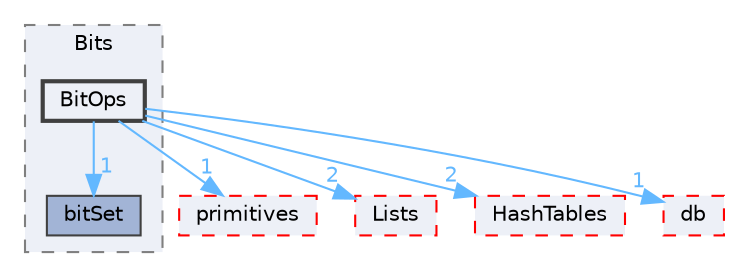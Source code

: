 digraph "src/OpenFOAM/containers/Bits/BitOps"
{
 // LATEX_PDF_SIZE
  bgcolor="transparent";
  edge [fontname=Helvetica,fontsize=10,labelfontname=Helvetica,labelfontsize=10];
  node [fontname=Helvetica,fontsize=10,shape=box,height=0.2,width=0.4];
  compound=true
  subgraph clusterdir_d88157af7a891d11a6818b2689bd5e5e {
    graph [ bgcolor="#edf0f7", pencolor="grey50", label="Bits", fontname=Helvetica,fontsize=10 style="filled,dashed", URL="dir_d88157af7a891d11a6818b2689bd5e5e.html",tooltip=""]
  dir_c7205bfaaaeed0f3d525fdb200746242 [label="bitSet", fillcolor="#a2b4d6", color="grey25", style="filled", URL="dir_c7205bfaaaeed0f3d525fdb200746242.html",tooltip=""];
  dir_2ff42185f76505a7c3842d939b765b4e [label="BitOps", fillcolor="#edf0f7", color="grey25", style="filled,bold", URL="dir_2ff42185f76505a7c3842d939b765b4e.html",tooltip=""];
  }
  dir_3e50f45338116b169052b428016851aa [label="primitives", fillcolor="#edf0f7", color="red", style="filled,dashed", URL="dir_3e50f45338116b169052b428016851aa.html",tooltip=""];
  dir_f87fe3b02e96c330e8a853ff310f1666 [label="Lists", fillcolor="#edf0f7", color="red", style="filled,dashed", URL="dir_f87fe3b02e96c330e8a853ff310f1666.html",tooltip=""];
  dir_46dbcbff8acc0ae94a21b2306d4033de [label="HashTables", fillcolor="#edf0f7", color="red", style="filled,dashed", URL="dir_46dbcbff8acc0ae94a21b2306d4033de.html",tooltip=""];
  dir_63c634f7a7cfd679ac26c67fb30fc32f [label="db", fillcolor="#edf0f7", color="red", style="filled,dashed", URL="dir_63c634f7a7cfd679ac26c67fb30fc32f.html",tooltip=""];
  dir_2ff42185f76505a7c3842d939b765b4e->dir_3e50f45338116b169052b428016851aa [headlabel="1", labeldistance=1.5 headhref="dir_000281_003069.html" href="dir_000281_003069.html" color="steelblue1" fontcolor="steelblue1"];
  dir_2ff42185f76505a7c3842d939b765b4e->dir_46dbcbff8acc0ae94a21b2306d4033de [headlabel="2", labeldistance=1.5 headhref="dir_000281_001706.html" href="dir_000281_001706.html" color="steelblue1" fontcolor="steelblue1"];
  dir_2ff42185f76505a7c3842d939b765b4e->dir_63c634f7a7cfd679ac26c67fb30fc32f [headlabel="1", labeldistance=1.5 headhref="dir_000281_000817.html" href="dir_000281_000817.html" color="steelblue1" fontcolor="steelblue1"];
  dir_2ff42185f76505a7c3842d939b765b4e->dir_c7205bfaaaeed0f3d525fdb200746242 [headlabel="1", labeldistance=1.5 headhref="dir_000281_000283.html" href="dir_000281_000283.html" color="steelblue1" fontcolor="steelblue1"];
  dir_2ff42185f76505a7c3842d939b765b4e->dir_f87fe3b02e96c330e8a853ff310f1666 [headlabel="2", labeldistance=1.5 headhref="dir_000281_002237.html" href="dir_000281_002237.html" color="steelblue1" fontcolor="steelblue1"];
}
